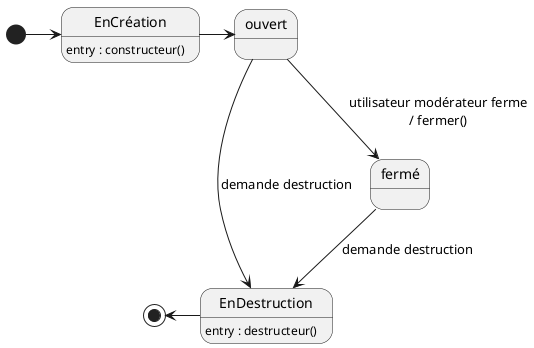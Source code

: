 @startuml

'Diagramme de machine à états (PlantUML)'

'Configuration charte graphique'

'États et transitions'
state EnCréation : entry : constructeur()
state EnDestruction : entry : destructeur()

[*] -right-> EnCréation
EnCréation -right-> ouvert
ouvert --> fermé : utilisateur modérateur ferme\n/ fermer()
ouvert --> EnDestruction : demande destruction
fermé --> EnDestruction : demande destruction
EnDestruction-left-> [*]

@enduml